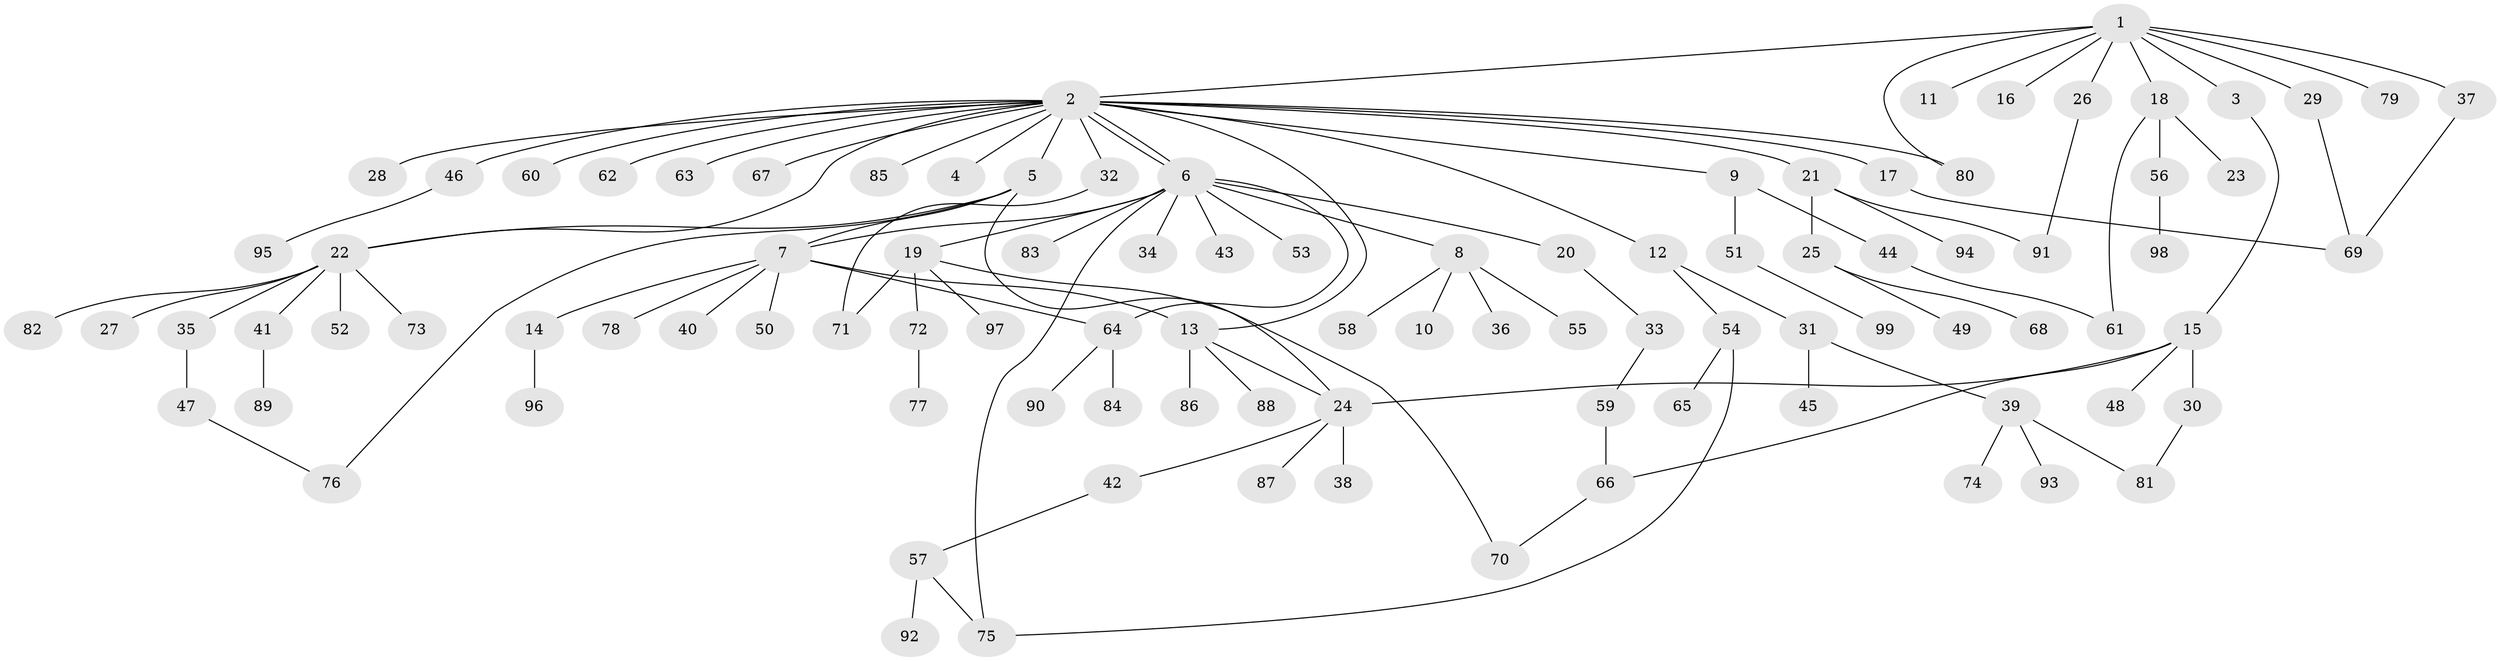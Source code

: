 // coarse degree distribution, {9: 0.0136986301369863, 21: 0.0136986301369863, 2: 0.1917808219178082, 1: 0.547945205479452, 11: 0.0136986301369863, 12: 0.0136986301369863, 4: 0.0410958904109589, 3: 0.1095890410958904, 5: 0.0273972602739726, 7: 0.0136986301369863, 6: 0.0136986301369863}
// Generated by graph-tools (version 1.1) at 2025/51/02/27/25 19:51:56]
// undirected, 99 vertices, 117 edges
graph export_dot {
graph [start="1"]
  node [color=gray90,style=filled];
  1;
  2;
  3;
  4;
  5;
  6;
  7;
  8;
  9;
  10;
  11;
  12;
  13;
  14;
  15;
  16;
  17;
  18;
  19;
  20;
  21;
  22;
  23;
  24;
  25;
  26;
  27;
  28;
  29;
  30;
  31;
  32;
  33;
  34;
  35;
  36;
  37;
  38;
  39;
  40;
  41;
  42;
  43;
  44;
  45;
  46;
  47;
  48;
  49;
  50;
  51;
  52;
  53;
  54;
  55;
  56;
  57;
  58;
  59;
  60;
  61;
  62;
  63;
  64;
  65;
  66;
  67;
  68;
  69;
  70;
  71;
  72;
  73;
  74;
  75;
  76;
  77;
  78;
  79;
  80;
  81;
  82;
  83;
  84;
  85;
  86;
  87;
  88;
  89;
  90;
  91;
  92;
  93;
  94;
  95;
  96;
  97;
  98;
  99;
  1 -- 2;
  1 -- 3;
  1 -- 11;
  1 -- 16;
  1 -- 18;
  1 -- 26;
  1 -- 29;
  1 -- 37;
  1 -- 79;
  1 -- 80;
  2 -- 4;
  2 -- 5;
  2 -- 6;
  2 -- 6;
  2 -- 9;
  2 -- 12;
  2 -- 13;
  2 -- 17;
  2 -- 21;
  2 -- 22;
  2 -- 28;
  2 -- 32;
  2 -- 46;
  2 -- 60;
  2 -- 62;
  2 -- 63;
  2 -- 67;
  2 -- 80;
  2 -- 85;
  3 -- 15;
  5 -- 7;
  5 -- 22;
  5 -- 24;
  5 -- 76;
  6 -- 7;
  6 -- 8;
  6 -- 19;
  6 -- 20;
  6 -- 34;
  6 -- 43;
  6 -- 53;
  6 -- 64;
  6 -- 75;
  6 -- 83;
  7 -- 13;
  7 -- 14;
  7 -- 40;
  7 -- 50;
  7 -- 64;
  7 -- 78;
  8 -- 10;
  8 -- 36;
  8 -- 55;
  8 -- 58;
  9 -- 44;
  9 -- 51;
  12 -- 31;
  12 -- 54;
  13 -- 24;
  13 -- 86;
  13 -- 88;
  14 -- 96;
  15 -- 24;
  15 -- 30;
  15 -- 48;
  15 -- 66;
  17 -- 69;
  18 -- 23;
  18 -- 56;
  18 -- 61;
  19 -- 70;
  19 -- 71;
  19 -- 72;
  19 -- 97;
  20 -- 33;
  21 -- 25;
  21 -- 91;
  21 -- 94;
  22 -- 27;
  22 -- 35;
  22 -- 41;
  22 -- 52;
  22 -- 73;
  22 -- 82;
  24 -- 38;
  24 -- 42;
  24 -- 87;
  25 -- 49;
  25 -- 68;
  26 -- 91;
  29 -- 69;
  30 -- 81;
  31 -- 39;
  31 -- 45;
  32 -- 71;
  33 -- 59;
  35 -- 47;
  37 -- 69;
  39 -- 74;
  39 -- 81;
  39 -- 93;
  41 -- 89;
  42 -- 57;
  44 -- 61;
  46 -- 95;
  47 -- 76;
  51 -- 99;
  54 -- 65;
  54 -- 75;
  56 -- 98;
  57 -- 75;
  57 -- 92;
  59 -- 66;
  64 -- 84;
  64 -- 90;
  66 -- 70;
  72 -- 77;
}
